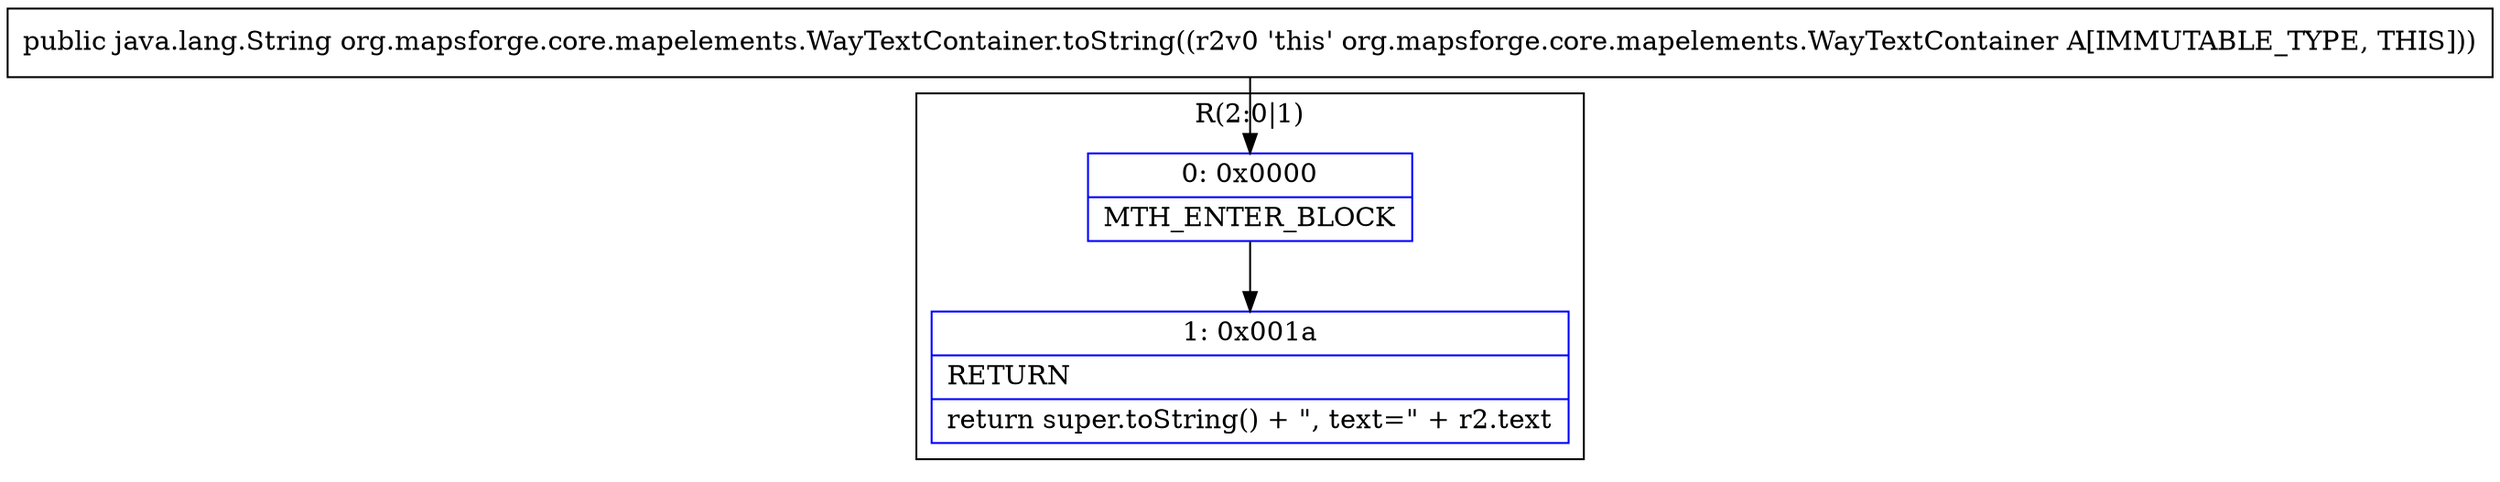 digraph "CFG fororg.mapsforge.core.mapelements.WayTextContainer.toString()Ljava\/lang\/String;" {
subgraph cluster_Region_946977706 {
label = "R(2:0|1)";
node [shape=record,color=blue];
Node_0 [shape=record,label="{0\:\ 0x0000|MTH_ENTER_BLOCK\l}"];
Node_1 [shape=record,label="{1\:\ 0x001a|RETURN\l|return super.toString() + \", text=\" + r2.text\l}"];
}
MethodNode[shape=record,label="{public java.lang.String org.mapsforge.core.mapelements.WayTextContainer.toString((r2v0 'this' org.mapsforge.core.mapelements.WayTextContainer A[IMMUTABLE_TYPE, THIS])) }"];
MethodNode -> Node_0;
Node_0 -> Node_1;
}

